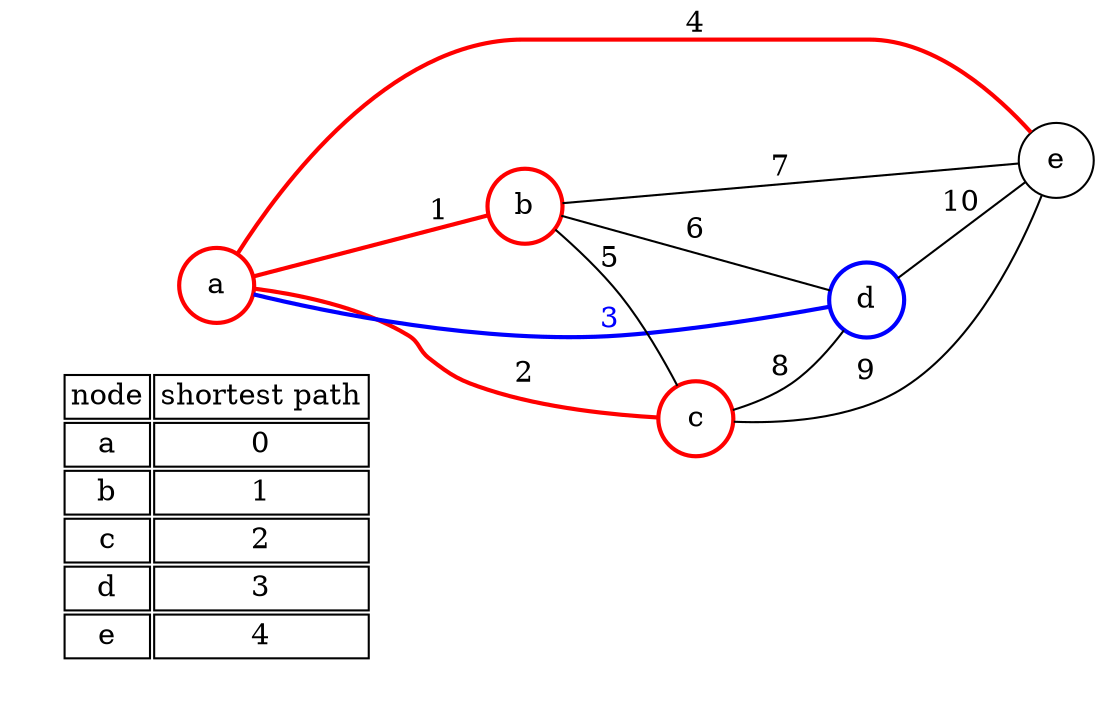 graph G {scale=3; rankdir=LR;  node [shape=plaintext]
  subgraph cluster_01 { 
    color = "white"
    key [label=<<table border="1" color="white">
      <tr><td align="center" port="tree" color="black">node</td><td align="center" port="tree" color="black">shortest path</td></tr>
      <tr><td align="center" port="tree" color="black">a</td><td align="center" port="tree" color="black">0</td></tr>
      <tr><td align="center" port="tree" color="black">b</td><td align="center" port="tree" color="black">1</td></tr>
      <tr><td align="center" port="tree" color="black">c</td><td align="center" port="tree" color="black">2</td></tr>
      <tr><td align="center" port="tree" color="black">d</td><td align="center" port="tree" color="black">3</td></tr>
      <tr><td align="center" port="tree" color="black">e</td><td align="center" port="tree" color="black">4</td></tr>
      </table>>]
    key:tree:e key:tree:w [shape = "none" color="red"]
    key:back:e key:back:w [shape = "none" color="blue"]}
  a [shape="circle", label="a", color=red, style=bold];
  b [shape="circle", label="b", color=red, style=bold];
  c [shape="circle", label="c", color=red, style=bold];
  d [shape="circle", label="d", color=blue, style=bold];
  e [shape="circle", label="e"];

a -- b [label="1", color=red, style=bold]; 
a -- c [label="2", color=red, style=bold];
a -- d [label="3", color=blue, style=bold, fontcolor=blue];
a -- e [label="4", color=red, style=bold];
b -- c [label="5"];
b -- d [label="6"];
b -- e [label="7"];
c -- d [label="8"];
c -- e [label="9"];
d -- e [label="10"];
}
